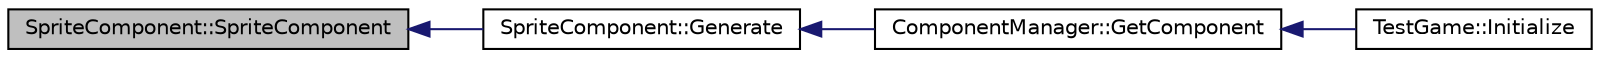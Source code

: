digraph "SpriteComponent::SpriteComponent"
{
  edge [fontname="Helvetica",fontsize="10",labelfontname="Helvetica",labelfontsize="10"];
  node [fontname="Helvetica",fontsize="10",shape=record];
  rankdir="LR";
  Node1 [label="SpriteComponent::SpriteComponent",height=0.2,width=0.4,color="black", fillcolor="grey75", style="filled", fontcolor="black"];
  Node1 -> Node2 [dir="back",color="midnightblue",fontsize="10",style="solid",fontname="Helvetica"];
  Node2 [label="SpriteComponent::Generate",height=0.2,width=0.4,color="black", fillcolor="white", style="filled",URL="$class_sprite_component.html#a1b5312b564c0359a856c204da4b5db29"];
  Node2 -> Node3 [dir="back",color="midnightblue",fontsize="10",style="solid",fontname="Helvetica"];
  Node3 [label="ComponentManager::GetComponent",height=0.2,width=0.4,color="black", fillcolor="white", style="filled",URL="$class_component_manager.html#a05b315bf921099149344d8bc296f6f33"];
  Node3 -> Node4 [dir="back",color="midnightblue",fontsize="10",style="solid",fontname="Helvetica"];
  Node4 [label="TestGame::Initialize",height=0.2,width=0.4,color="black", fillcolor="white", style="filled",URL="$class_test_game.html#a19acea3851ab7bfe1980350ca8aeeb43"];
}
